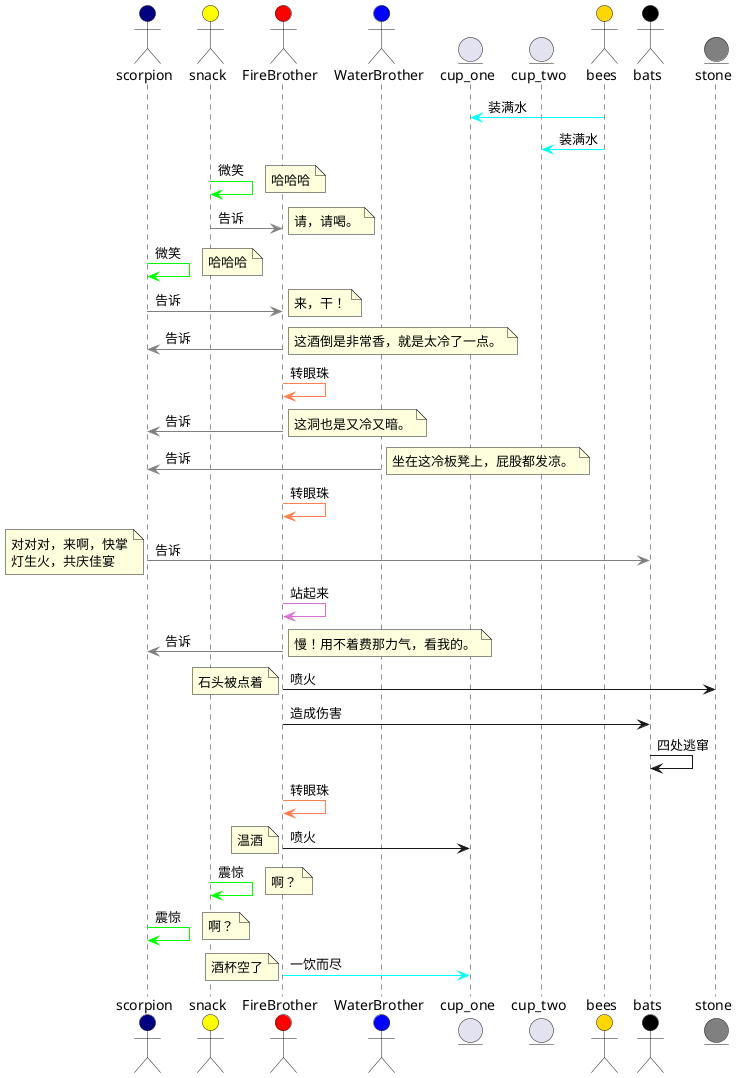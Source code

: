 @startuml
actor scorpion #Navy
actor snack #yellow
actor FireBrother #red
actor WaterBrother #blue
entity cup_one 
entity cup_two 
actor bees #Gold
actor bats #Black
entity stone #Gray
bees -[#Aqua]> cup_one : 装满水
bees -[#Aqua]> cup_two : 装满水

snack -[#Lime]>snack : 微笑
note right:哈哈哈

snack -[#Gray]>FireBrother : 告诉
note right:请，请喝。

scorpion -[#Lime]>scorpion : 微笑
note right:哈哈哈

scorpion -[#Gray]>FireBrother : 告诉
note right:来，干！

FireBrother -[#Gray]> scorpion:告诉
note right:这酒倒是非常香，就是太冷了一点。

FireBrother -[#Coral]> FireBrother:转眼珠

FireBrother -[#Gray]> scorpion:告诉
note right:这洞也是又冷又暗。

WaterBrother -[#Gray]> scorpion:告诉
note right:坐在这冷板凳上，屁股都发凉。

FireBrother -[#Coral]> FireBrother:转眼珠

scorpion -[#Gray]> bats:告诉
note left:对对对，来啊，快掌\n灯生火，共庆佳宴

FireBrother -[#Orchid]> FireBrother:站起来

FireBrother -[#Gray]> scorpion:告诉
note right:慢！用不着费那力气，看我的。

FireBrother -> stone:喷火
note left:石头被点着

FireBrother -> bats:造成伤害
bats -> bats:四处逃窜

FireBrother -[#Coral]> FireBrother:转眼珠

FireBrother -> cup_one:喷火
note left:温酒

snack -[#Lime]> snack:震惊
note right:啊？

scorpion -[#Lime]> scorpion:震惊
note right:啊？

FireBrother -[#Aqua]> cup_one:一饮而尽
note left:酒杯空了

@enduml